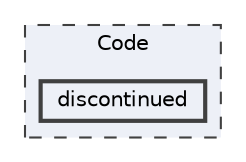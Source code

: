 digraph "discontinued"
{
 // LATEX_PDF_SIZE
  bgcolor="transparent";
  edge [fontname=Helvetica,fontsize=10,labelfontname=Helvetica,labelfontsize=10];
  node [fontname=Helvetica,fontsize=10,shape=box,height=0.2,width=0.4];
  compound=true
  subgraph clusterdir_23fdee2f6995db16c755697cdf620cf4 {
    graph [ bgcolor="#edf0f7", pencolor="grey25", label="Code", fontname=Helvetica,fontsize=10 style="filled,dashed", URL="dir_23fdee2f6995db16c755697cdf620cf4.html",tooltip=""]
  dir_0f58af077d1d53b08d6616019e4f2d97 [label="discontinued", fillcolor="#edf0f7", color="grey25", style="filled,bold", URL="dir_0f58af077d1d53b08d6616019e4f2d97.html",tooltip=""];
  }
}
